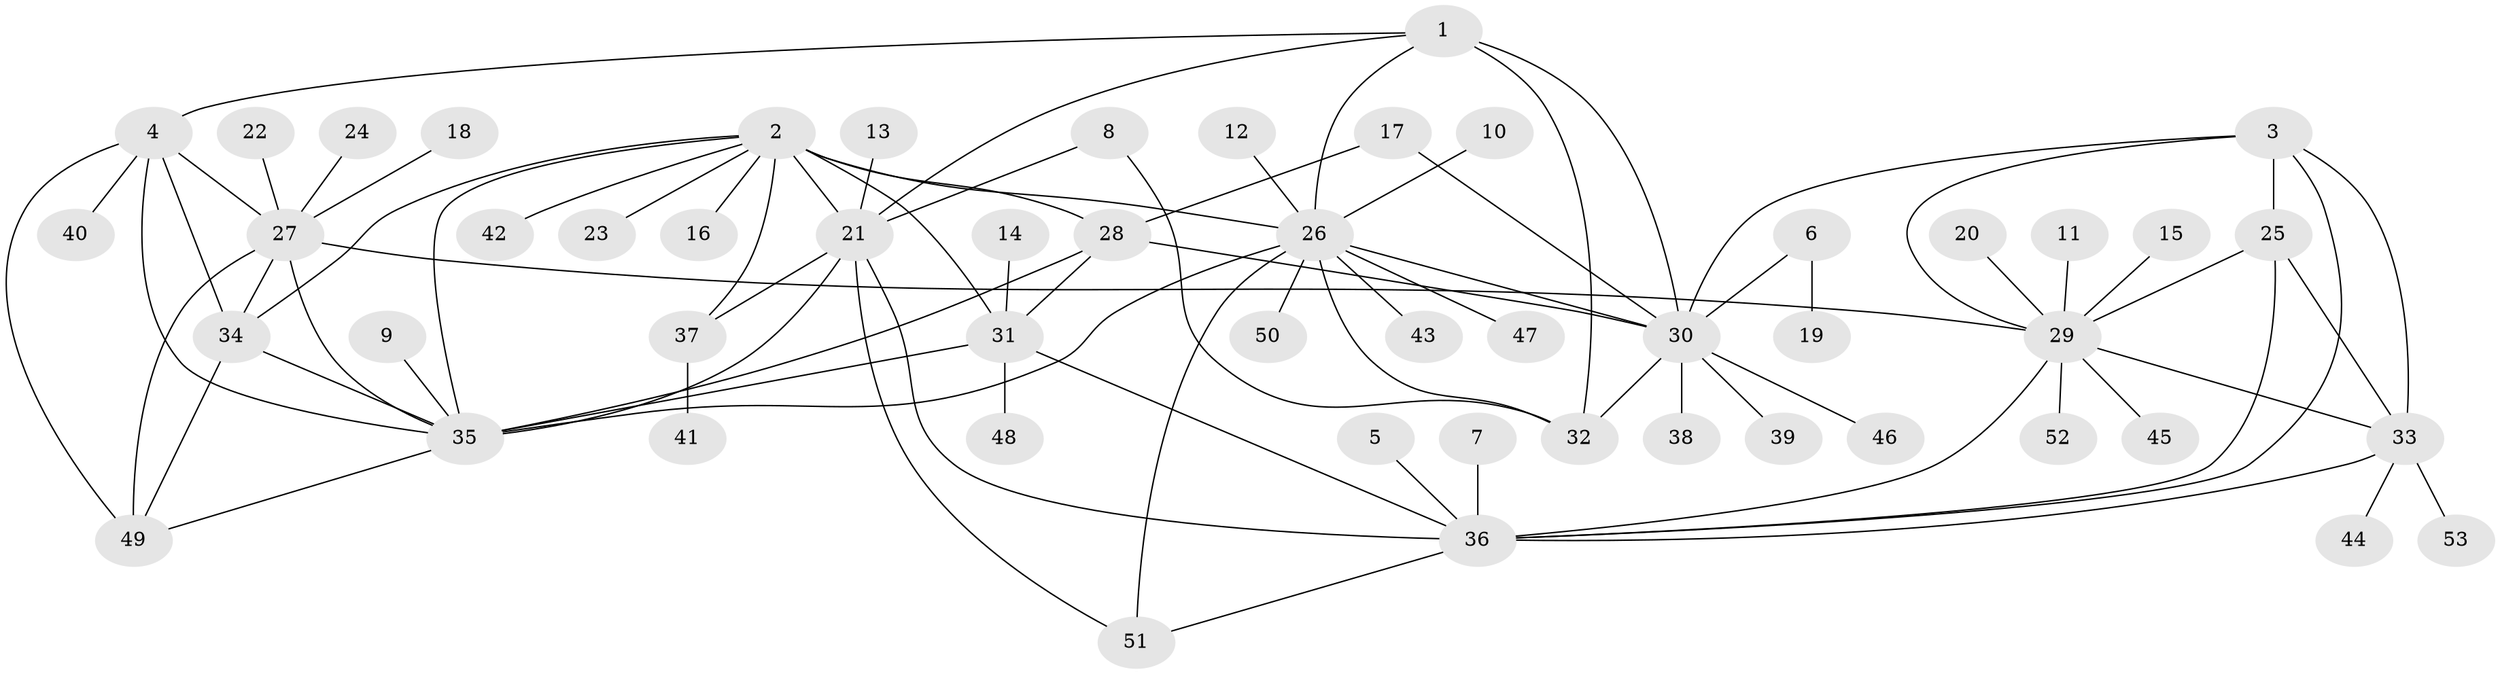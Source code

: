 // original degree distribution, {7: 0.03773584905660377, 6: 0.0660377358490566, 11: 0.02830188679245283, 5: 0.04716981132075472, 13: 0.009433962264150943, 4: 0.018867924528301886, 8: 0.018867924528301886, 9: 0.018867924528301886, 12: 0.009433962264150943, 1: 0.5188679245283019, 2: 0.20754716981132076, 3: 0.018867924528301886}
// Generated by graph-tools (version 1.1) at 2025/26/03/09/25 03:26:42]
// undirected, 53 vertices, 84 edges
graph export_dot {
graph [start="1"]
  node [color=gray90,style=filled];
  1;
  2;
  3;
  4;
  5;
  6;
  7;
  8;
  9;
  10;
  11;
  12;
  13;
  14;
  15;
  16;
  17;
  18;
  19;
  20;
  21;
  22;
  23;
  24;
  25;
  26;
  27;
  28;
  29;
  30;
  31;
  32;
  33;
  34;
  35;
  36;
  37;
  38;
  39;
  40;
  41;
  42;
  43;
  44;
  45;
  46;
  47;
  48;
  49;
  50;
  51;
  52;
  53;
  1 -- 4 [weight=1.0];
  1 -- 21 [weight=1.0];
  1 -- 26 [weight=2.0];
  1 -- 30 [weight=2.0];
  1 -- 32 [weight=2.0];
  2 -- 16 [weight=1.0];
  2 -- 21 [weight=2.0];
  2 -- 23 [weight=1.0];
  2 -- 26 [weight=1.0];
  2 -- 28 [weight=2.0];
  2 -- 31 [weight=1.0];
  2 -- 34 [weight=2.0];
  2 -- 35 [weight=1.0];
  2 -- 37 [weight=4.0];
  2 -- 42 [weight=1.0];
  3 -- 25 [weight=1.0];
  3 -- 29 [weight=1.0];
  3 -- 30 [weight=1.0];
  3 -- 33 [weight=1.0];
  3 -- 36 [weight=1.0];
  4 -- 27 [weight=1.0];
  4 -- 34 [weight=1.0];
  4 -- 35 [weight=1.0];
  4 -- 40 [weight=1.0];
  4 -- 49 [weight=1.0];
  5 -- 36 [weight=1.0];
  6 -- 19 [weight=1.0];
  6 -- 30 [weight=1.0];
  7 -- 36 [weight=1.0];
  8 -- 21 [weight=1.0];
  8 -- 32 [weight=1.0];
  9 -- 35 [weight=1.0];
  10 -- 26 [weight=1.0];
  11 -- 29 [weight=1.0];
  12 -- 26 [weight=1.0];
  13 -- 21 [weight=1.0];
  14 -- 31 [weight=1.0];
  15 -- 29 [weight=1.0];
  17 -- 28 [weight=1.0];
  17 -- 30 [weight=1.0];
  18 -- 27 [weight=1.0];
  20 -- 29 [weight=1.0];
  21 -- 35 [weight=1.0];
  21 -- 36 [weight=1.0];
  21 -- 37 [weight=2.0];
  21 -- 51 [weight=1.0];
  22 -- 27 [weight=1.0];
  24 -- 27 [weight=1.0];
  25 -- 29 [weight=1.0];
  25 -- 33 [weight=1.0];
  25 -- 36 [weight=1.0];
  26 -- 30 [weight=1.0];
  26 -- 32 [weight=1.0];
  26 -- 35 [weight=1.0];
  26 -- 43 [weight=1.0];
  26 -- 47 [weight=1.0];
  26 -- 50 [weight=1.0];
  26 -- 51 [weight=2.0];
  27 -- 29 [weight=1.0];
  27 -- 34 [weight=1.0];
  27 -- 35 [weight=1.0];
  27 -- 49 [weight=1.0];
  28 -- 30 [weight=1.0];
  28 -- 31 [weight=2.0];
  28 -- 35 [weight=2.0];
  29 -- 33 [weight=1.0];
  29 -- 36 [weight=1.0];
  29 -- 45 [weight=1.0];
  29 -- 52 [weight=1.0];
  30 -- 32 [weight=1.0];
  30 -- 38 [weight=1.0];
  30 -- 39 [weight=1.0];
  30 -- 46 [weight=1.0];
  31 -- 35 [weight=1.0];
  31 -- 36 [weight=1.0];
  31 -- 48 [weight=1.0];
  33 -- 36 [weight=1.0];
  33 -- 44 [weight=1.0];
  33 -- 53 [weight=1.0];
  34 -- 35 [weight=1.0];
  34 -- 49 [weight=1.0];
  35 -- 49 [weight=1.0];
  36 -- 51 [weight=1.0];
  37 -- 41 [weight=1.0];
}
